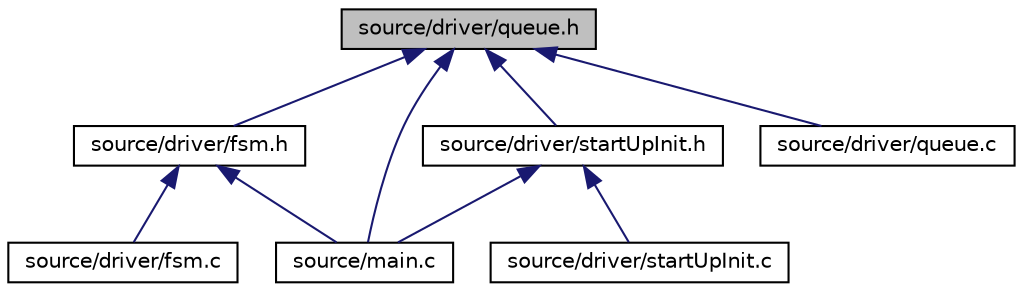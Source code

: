 digraph "source/driver/queue.h"
{
 // LATEX_PDF_SIZE
  edge [fontname="Helvetica",fontsize="10",labelfontname="Helvetica",labelfontsize="10"];
  node [fontname="Helvetica",fontsize="10",shape=record];
  Node1 [label="source/driver/queue.h",height=0.2,width=0.4,color="black", fillcolor="grey75", style="filled", fontcolor="black",tooltip="This is a library to create and operate on a queue, an array of requests. Most of the functions take ..."];
  Node1 -> Node2 [dir="back",color="midnightblue",fontsize="10",style="solid",fontname="Helvetica"];
  Node2 [label="source/main.c",height=0.2,width=0.4,color="black", fillcolor="white", style="filled",URL="$main_8c_source.html",tooltip=" "];
  Node1 -> Node3 [dir="back",color="midnightblue",fontsize="10",style="solid",fontname="Helvetica"];
  Node3 [label="source/driver/fsm.h",height=0.2,width=0.4,color="black", fillcolor="white", style="filled",URL="$fsm_8h.html",tooltip="The state machine is used for controlling the logic that operates the elevator. This library consists..."];
  Node3 -> Node2 [dir="back",color="midnightblue",fontsize="10",style="solid",fontname="Helvetica"];
  Node3 -> Node4 [dir="back",color="midnightblue",fontsize="10",style="solid",fontname="Helvetica"];
  Node4 [label="source/driver/fsm.c",height=0.2,width=0.4,color="black", fillcolor="white", style="filled",URL="$fsm_8c_source.html",tooltip=" "];
  Node1 -> Node5 [dir="back",color="midnightblue",fontsize="10",style="solid",fontname="Helvetica"];
  Node5 [label="source/driver/startUpInit.h",height=0.2,width=0.4,color="black", fillcolor="white", style="filled",URL="$startUpInit_8h.html",tooltip="This module contains the function called to set up the elevator for transportation."];
  Node5 -> Node2 [dir="back",color="midnightblue",fontsize="10",style="solid",fontname="Helvetica"];
  Node5 -> Node6 [dir="back",color="midnightblue",fontsize="10",style="solid",fontname="Helvetica"];
  Node6 [label="source/driver/startUpInit.c",height=0.2,width=0.4,color="black", fillcolor="white", style="filled",URL="$startUpInit_8c_source.html",tooltip=" "];
  Node1 -> Node7 [dir="back",color="midnightblue",fontsize="10",style="solid",fontname="Helvetica"];
  Node7 [label="source/driver/queue.c",height=0.2,width=0.4,color="black", fillcolor="white", style="filled",URL="$queue_8c_source.html",tooltip=" "];
}
